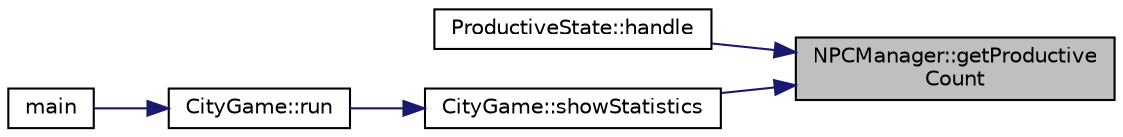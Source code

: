 digraph "NPCManager::getProductiveCount"
{
 // LATEX_PDF_SIZE
  edge [fontname="Helvetica",fontsize="10",labelfontname="Helvetica",labelfontsize="10"];
  node [fontname="Helvetica",fontsize="10",shape=record];
  rankdir="RL";
  Node1 [label="NPCManager::getProductive\lCount",height=0.2,width=0.4,color="black", fillcolor="grey75", style="filled", fontcolor="black",tooltip="Retrieves the count of NPCs in the Productive state."];
  Node1 -> Node2 [dir="back",color="midnightblue",fontsize="10",style="solid",fontname="Helvetica"];
  Node2 [label="ProductiveState::handle",height=0.2,width=0.4,color="black", fillcolor="white", style="filled",URL="$classProductiveState.html#adab42ecd6fb4772c38dd408a9f6c5cce",tooltip="Handles the logic for productivity boosts."];
  Node1 -> Node3 [dir="back",color="midnightblue",fontsize="10",style="solid",fontname="Helvetica"];
  Node3 [label="CityGame::showStatistics",height=0.2,width=0.4,color="black", fillcolor="white", style="filled",URL="$classCityGame.html#a80179f957a5ae53c132901b08ac34fa5",tooltip=" "];
  Node3 -> Node4 [dir="back",color="midnightblue",fontsize="10",style="solid",fontname="Helvetica"];
  Node4 [label="CityGame::run",height=0.2,width=0.4,color="black", fillcolor="white", style="filled",URL="$classCityGame.html#ad26bc885078e071e3ad2b40787fcca18",tooltip=" "];
  Node4 -> Node5 [dir="back",color="midnightblue",fontsize="10",style="solid",fontname="Helvetica"];
  Node5 [label="main",height=0.2,width=0.4,color="black", fillcolor="white", style="filled",URL="$main_8cpp.html#ae66f6b31b5ad750f1fe042a706a4e3d4",tooltip=" "];
}
